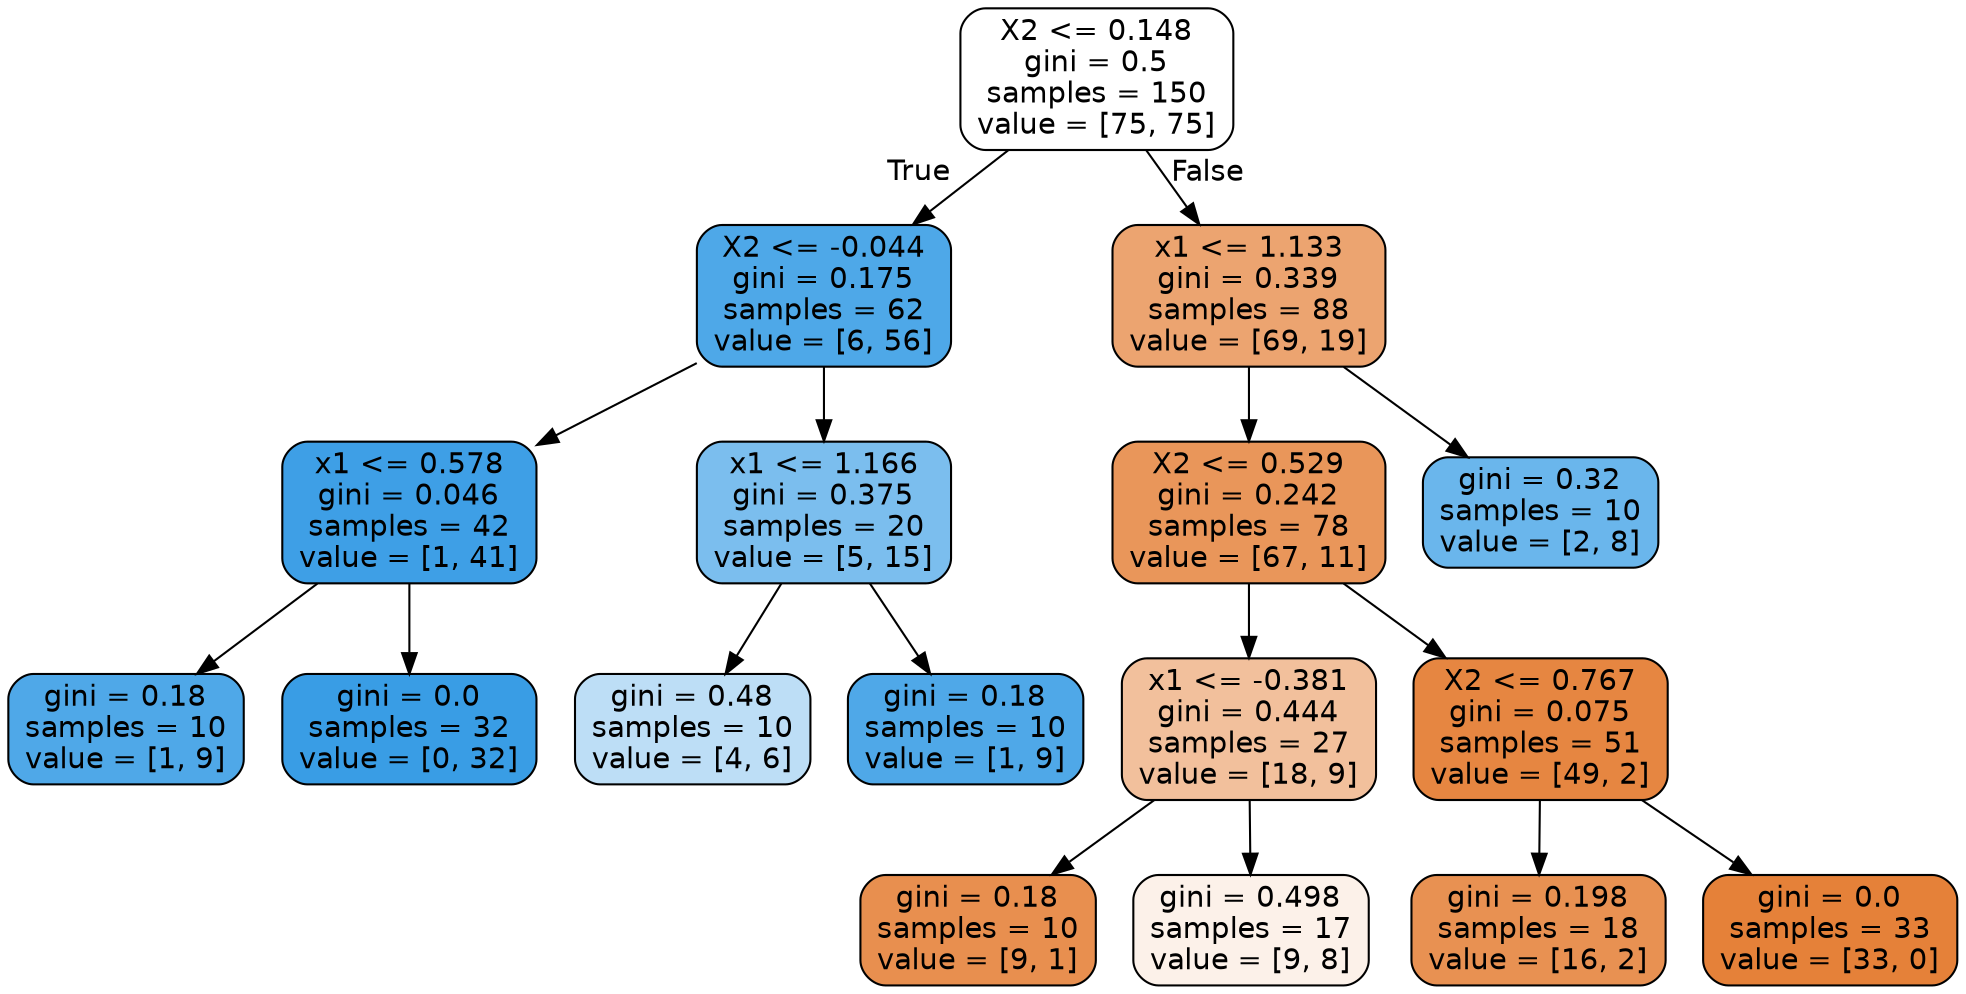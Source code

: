 digraph Tree {
node [shape=box, style="filled, rounded", color="black", fontname="helvetica"] ;
edge [fontname="helvetica"] ;
0 [label="X2 <= 0.148\ngini = 0.5\nsamples = 150\nvalue = [75, 75]", fillcolor="#ffffff"] ;
1 [label="X2 <= -0.044\ngini = 0.175\nsamples = 62\nvalue = [6, 56]", fillcolor="#4ea8e8"] ;
0 -> 1 [labeldistance=2.5, labelangle=45, headlabel="True"] ;
2 [label="x1 <= 0.578\ngini = 0.046\nsamples = 42\nvalue = [1, 41]", fillcolor="#3e9fe6"] ;
1 -> 2 ;
3 [label="gini = 0.18\nsamples = 10\nvalue = [1, 9]", fillcolor="#4fa8e8"] ;
2 -> 3 ;
4 [label="gini = 0.0\nsamples = 32\nvalue = [0, 32]", fillcolor="#399de5"] ;
2 -> 4 ;
5 [label="x1 <= 1.166\ngini = 0.375\nsamples = 20\nvalue = [5, 15]", fillcolor="#7bbeee"] ;
1 -> 5 ;
6 [label="gini = 0.48\nsamples = 10\nvalue = [4, 6]", fillcolor="#bddef6"] ;
5 -> 6 ;
7 [label="gini = 0.18\nsamples = 10\nvalue = [1, 9]", fillcolor="#4fa8e8"] ;
5 -> 7 ;
8 [label="x1 <= 1.133\ngini = 0.339\nsamples = 88\nvalue = [69, 19]", fillcolor="#eca470"] ;
0 -> 8 [labeldistance=2.5, labelangle=-45, headlabel="False"] ;
9 [label="X2 <= 0.529\ngini = 0.242\nsamples = 78\nvalue = [67, 11]", fillcolor="#e9965a"] ;
8 -> 9 ;
10 [label="x1 <= -0.381\ngini = 0.444\nsamples = 27\nvalue = [18, 9]", fillcolor="#f2c09c"] ;
9 -> 10 ;
11 [label="gini = 0.18\nsamples = 10\nvalue = [9, 1]", fillcolor="#e88f4f"] ;
10 -> 11 ;
12 [label="gini = 0.498\nsamples = 17\nvalue = [9, 8]", fillcolor="#fcf1e9"] ;
10 -> 12 ;
13 [label="X2 <= 0.767\ngini = 0.075\nsamples = 51\nvalue = [49, 2]", fillcolor="#e68641"] ;
9 -> 13 ;
14 [label="gini = 0.198\nsamples = 18\nvalue = [16, 2]", fillcolor="#e89152"] ;
13 -> 14 ;
15 [label="gini = 0.0\nsamples = 33\nvalue = [33, 0]", fillcolor="#e58139"] ;
13 -> 15 ;
16 [label="gini = 0.32\nsamples = 10\nvalue = [2, 8]", fillcolor="#6ab6ec"] ;
8 -> 16 ;
}